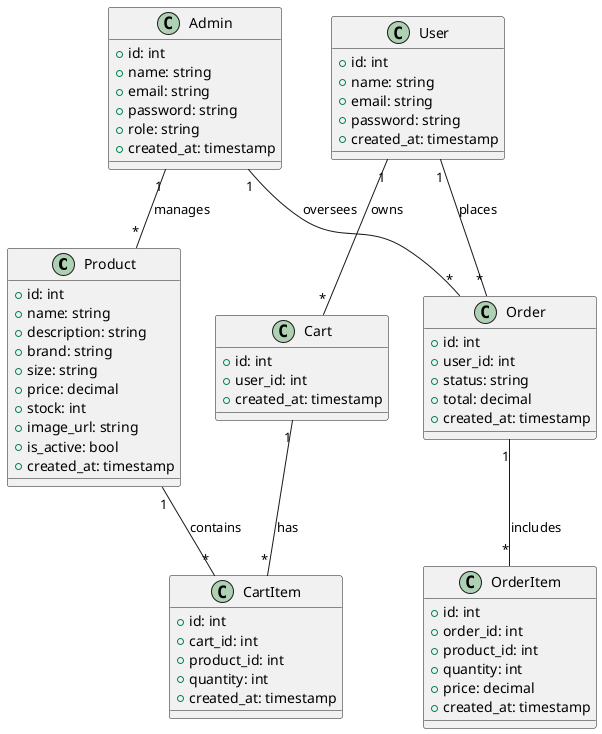 @startuml
!define RECTANGLE_COLOR #ADD8E6
skinparam rectangle {
    BackgroundColor RECTANGLE_COLOR
    BorderColor black
    FontColor black
}

class Product {
    +id: int
    +name: string
    +description: string
    +brand: string
    +size: string
    +price: decimal
    +stock: int
    +image_url: string
    +is_active: bool
    +created_at: timestamp
}

class Cart {
    +id: int
    +user_id: int
    +created_at: timestamp
}

class CartItem {
    +id: int
    +cart_id: int
    +product_id: int
    +quantity: int
    +created_at: timestamp
}

class Order {
    +id: int
    +user_id: int
    +status: string
    +total: decimal
    +created_at: timestamp
}

class OrderItem {
    +id: int
    +order_id: int
    +product_id: int
    +quantity: int
    +price: decimal
    +created_at: timestamp
}

class User {
    +id: int
    +name: string
    +email: string
    +password: string
    +created_at: timestamp
}

class Admin {
    +id: int
    +name: string
    +email: string
    +password: string
    +role: string
    +created_at: timestamp
}

Product "1" -- "*" CartItem : contains
Cart "1" -- "*" CartItem : has
Order "1" -- "*" OrderItem : includes
User "1" -- "*" Cart : owns
User "1" -- "*" Order : places
Admin "1" -- "*" Product : manages
Admin "1" -- "*" Order : oversees
@enduml